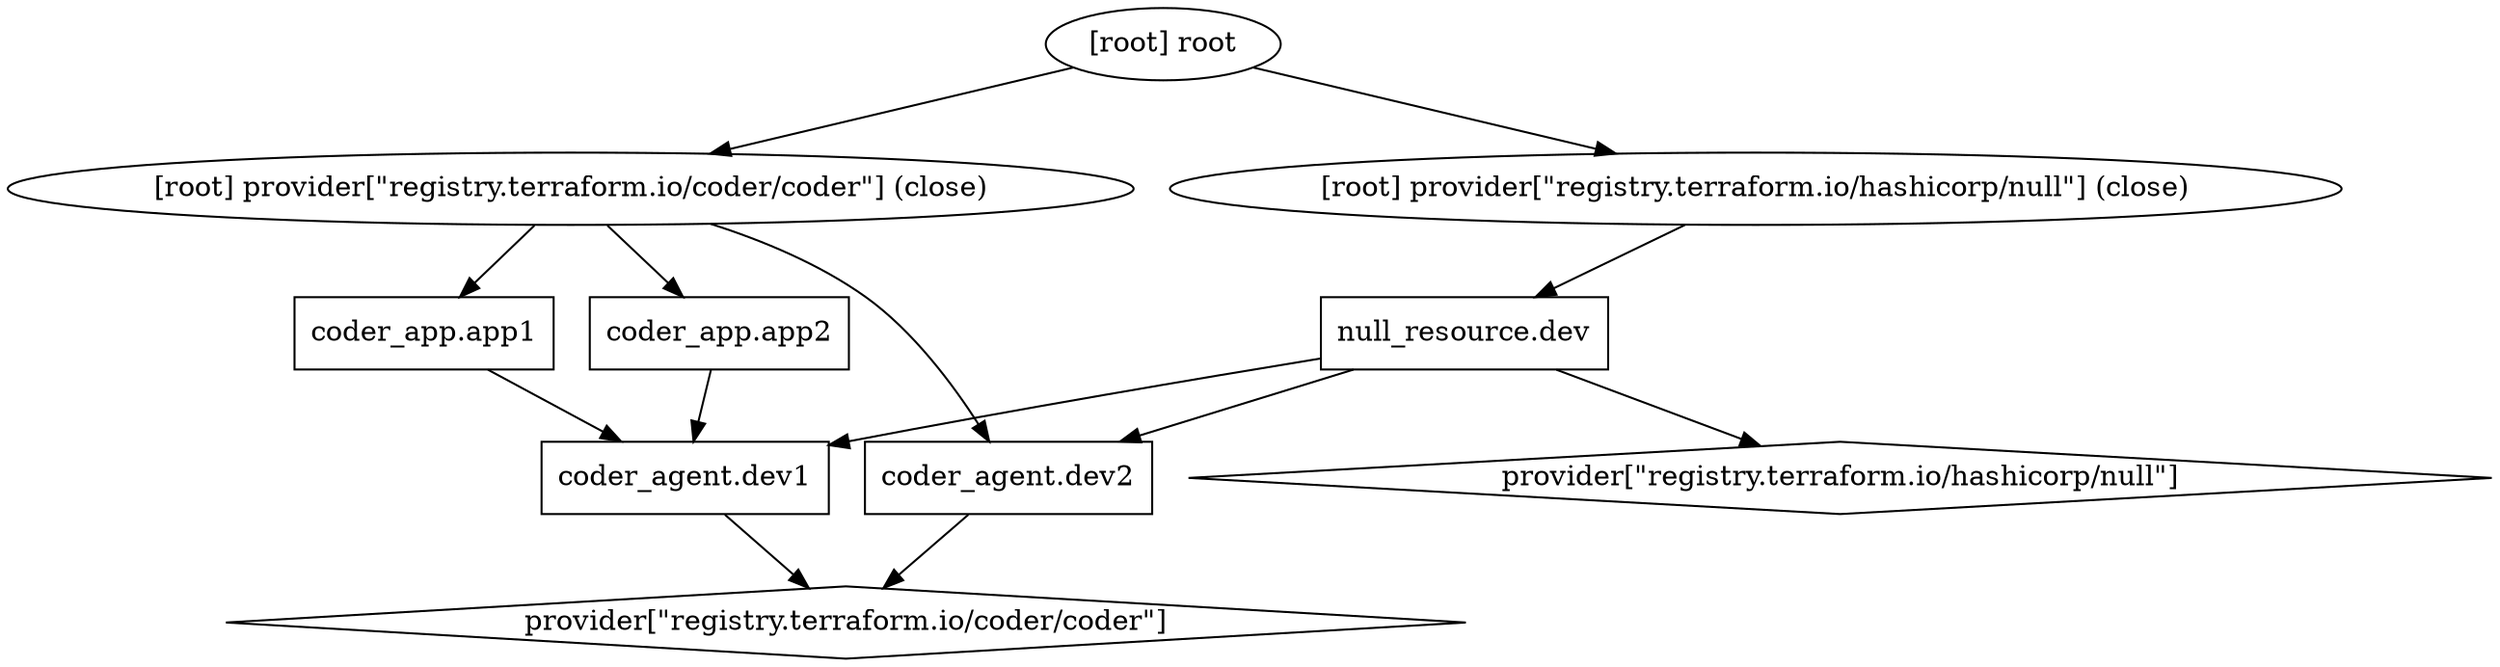 digraph {
	compound = "true"
	newrank = "true"
	subgraph "root" {
		"[root] coder_agent.dev1 (expand)" [label = "coder_agent.dev1", shape = "box"]
		"[root] coder_agent.dev2 (expand)" [label = "coder_agent.dev2", shape = "box"]
		"[root] coder_app.app1 (expand)" [label = "coder_app.app1", shape = "box"]
		"[root] coder_app.app2 (expand)" [label = "coder_app.app2", shape = "box"]
		"[root] null_resource.dev (expand)" [label = "null_resource.dev", shape = "box"]
		"[root] provider[\"registry.terraform.io/coder/coder\"]" [label = "provider[\"registry.terraform.io/coder/coder\"]", shape = "diamond"]
		"[root] provider[\"registry.terraform.io/hashicorp/null\"]" [label = "provider[\"registry.terraform.io/hashicorp/null\"]", shape = "diamond"]
		"[root] coder_agent.dev1 (expand)" -> "[root] provider[\"registry.terraform.io/coder/coder\"]"
		"[root] coder_agent.dev2 (expand)" -> "[root] provider[\"registry.terraform.io/coder/coder\"]"
		"[root] coder_app.app1 (expand)" -> "[root] coder_agent.dev1 (expand)"
		"[root] coder_app.app2 (expand)" -> "[root] coder_agent.dev1 (expand)"
		"[root] null_resource.dev (expand)" -> "[root] coder_agent.dev1 (expand)"
		"[root] null_resource.dev (expand)" -> "[root] coder_agent.dev2 (expand)"
		"[root] null_resource.dev (expand)" -> "[root] provider[\"registry.terraform.io/hashicorp/null\"]"
		"[root] provider[\"registry.terraform.io/coder/coder\"] (close)" -> "[root] coder_agent.dev2 (expand)"
		"[root] provider[\"registry.terraform.io/coder/coder\"] (close)" -> "[root] coder_app.app1 (expand)"
		"[root] provider[\"registry.terraform.io/coder/coder\"] (close)" -> "[root] coder_app.app2 (expand)"
		"[root] provider[\"registry.terraform.io/hashicorp/null\"] (close)" -> "[root] null_resource.dev (expand)"
		"[root] root" -> "[root] provider[\"registry.terraform.io/coder/coder\"] (close)"
		"[root] root" -> "[root] provider[\"registry.terraform.io/hashicorp/null\"] (close)"
	}
}
